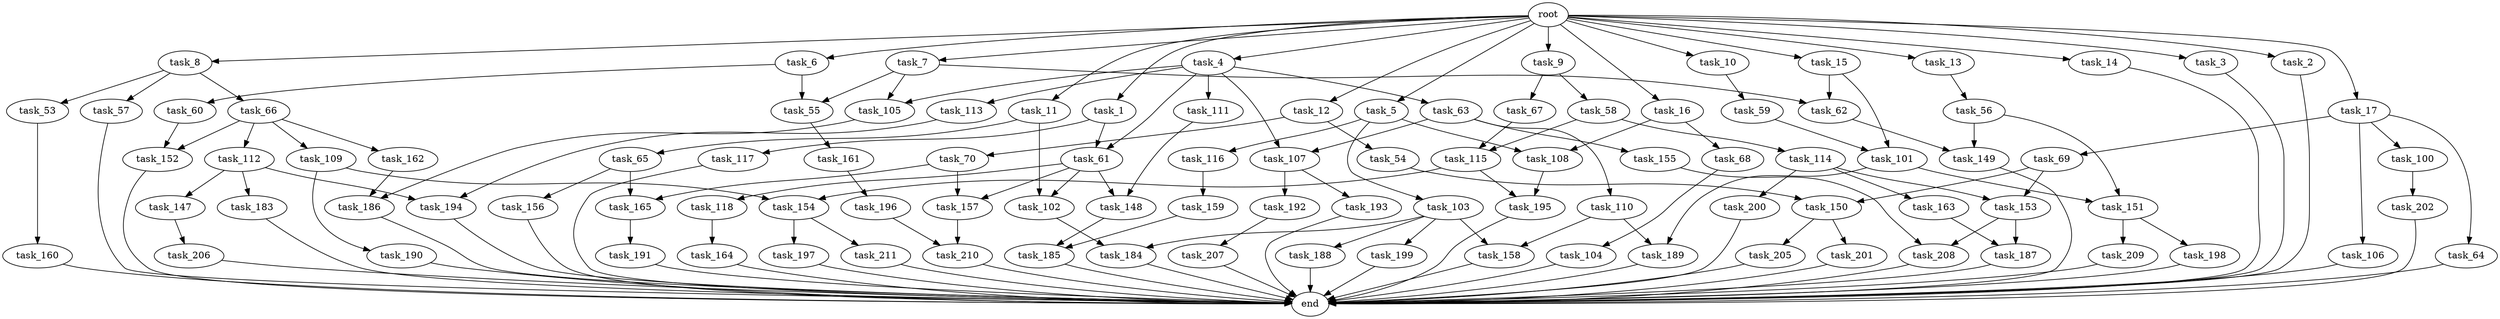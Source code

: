 digraph G {
  task_207 [size="858993459.200000"];
  task_149 [size="584115552.256000"];
  task_192 [size="695784701.952000"];
  task_16 [size="1.024000"];
  task_54 [size="549755813.888000"];
  task_57 [size="137438953.472000"];
  task_55 [size="936302870.528000"];
  task_115 [size="429496729.600000"];
  task_158 [size="764504178.688000"];
  task_12 [size="1.024000"];
  task_190 [size="695784701.952000"];
  task_150 [size="1554778161.152000"];
  task_114 [size="214748364.800000"];
  task_102 [size="352187318.272000"];
  task_11 [size="1.024000"];
  task_113 [size="77309411.328000"];
  task_68 [size="309237645.312000"];
  task_101 [size="1279900254.208000"];
  task_58 [size="77309411.328000"];
  task_117 [size="420906795.008000"];
  task_162 [size="858993459.200000"];
  task_151 [size="893353197.568000"];
  task_62 [size="1279900254.208000"];
  task_189 [size="1073741824.000000"];
  task_8 [size="1.024000"];
  task_1 [size="1.024000"];
  task_108 [size="730144440.320000"];
  task_156 [size="309237645.312000"];
  task_13 [size="1.024000"];
  task_6 [size="1.024000"];
  task_147 [size="309237645.312000"];
  task_200 [size="34359738.368000"];
  task_5 [size="1.024000"];
  task_63 [size="77309411.328000"];
  root [size="0.000000"];
  task_202 [size="34359738.368000"];
  task_104 [size="77309411.328000"];
  task_7 [size="1.024000"];
  task_148 [size="274877906.944000"];
  task_159 [size="77309411.328000"];
  task_64 [size="695784701.952000"];
  task_152 [size="996432412.672000"];
  task_106 [size="695784701.952000"];
  task_157 [size="214748364.800000"];
  task_198 [size="549755813.888000"];
  task_184 [size="764504178.688000"];
  task_155 [size="309237645.312000"];
  task_210 [size="627065225.216000"];
  task_195 [size="584115552.256000"];
  task_112 [size="858993459.200000"];
  task_209 [size="549755813.888000"];
  task_110 [size="309237645.312000"];
  task_66 [size="137438953.472000"];
  task_4 [size="1.024000"];
  task_103 [size="420906795.008000"];
  task_191 [size="214748364.800000"];
  task_53 [size="137438953.472000"];
  task_199 [size="549755813.888000"];
  task_65 [size="214748364.800000"];
  task_69 [size="695784701.952000"];
  task_208 [size="1116691496.960000"];
  task_59 [size="420906795.008000"];
  task_188 [size="549755813.888000"];
  task_61 [size="498216206.336000"];
  task_107 [size="386547056.640000"];
  task_154 [size="730144440.320000"];
  task_10 [size="1.024000"];
  task_196 [size="420906795.008000"];
  task_14 [size="1.024000"];
  task_163 [size="34359738.368000"];
  task_186 [size="730144440.320000"];
  task_187 [size="558345748.480000"];
  task_153 [size="730144440.320000"];
  task_118 [size="137438953.472000"];
  task_111 [size="77309411.328000"];
  task_15 [size="1.024000"];
  end [size="0.000000"];
  task_164 [size="420906795.008000"];
  task_211 [size="420906795.008000"];
  task_185 [size="446676598.784000"];
  task_70 [size="549755813.888000"];
  task_160 [size="695784701.952000"];
  task_193 [size="695784701.952000"];
  task_3 [size="1.024000"];
  task_183 [size="309237645.312000"];
  task_197 [size="420906795.008000"];
  task_105 [size="936302870.528000"];
  task_201 [size="214748364.800000"];
  task_194 [size="1005022347.264000"];
  task_109 [size="858993459.200000"];
  task_60 [size="77309411.328000"];
  task_9 [size="1.024000"];
  task_2 [size="1.024000"];
  task_67 [size="77309411.328000"];
  task_161 [size="549755813.888000"];
  task_100 [size="695784701.952000"];
  task_17 [size="1.024000"];
  task_165 [size="386547056.640000"];
  task_205 [size="214748364.800000"];
  task_116 [size="420906795.008000"];
  task_56 [size="549755813.888000"];
  task_206 [size="214748364.800000"];

  task_207 -> end [size="1.000000"];
  task_149 -> end [size="1.000000"];
  task_192 -> task_207 [size="838860800.000000"];
  task_16 -> task_108 [size="301989888.000000"];
  task_16 -> task_68 [size="301989888.000000"];
  task_54 -> task_150 [size="838860800.000000"];
  task_57 -> end [size="1.000000"];
  task_55 -> task_161 [size="536870912.000000"];
  task_115 -> task_154 [size="33554432.000000"];
  task_115 -> task_195 [size="33554432.000000"];
  task_158 -> end [size="1.000000"];
  task_12 -> task_70 [size="536870912.000000"];
  task_12 -> task_54 [size="536870912.000000"];
  task_190 -> end [size="1.000000"];
  task_150 -> task_205 [size="209715200.000000"];
  task_150 -> task_201 [size="209715200.000000"];
  task_114 -> task_163 [size="33554432.000000"];
  task_114 -> task_153 [size="33554432.000000"];
  task_114 -> task_200 [size="33554432.000000"];
  task_102 -> task_184 [size="209715200.000000"];
  task_11 -> task_102 [size="209715200.000000"];
  task_11 -> task_65 [size="209715200.000000"];
  task_113 -> task_194 [size="679477248.000000"];
  task_68 -> task_104 [size="75497472.000000"];
  task_101 -> task_189 [size="838860800.000000"];
  task_101 -> task_151 [size="838860800.000000"];
  task_58 -> task_114 [size="209715200.000000"];
  task_58 -> task_115 [size="209715200.000000"];
  task_117 -> end [size="1.000000"];
  task_162 -> task_186 [size="411041792.000000"];
  task_151 -> task_209 [size="536870912.000000"];
  task_151 -> task_198 [size="536870912.000000"];
  task_62 -> task_149 [size="536870912.000000"];
  task_189 -> end [size="1.000000"];
  task_8 -> task_66 [size="134217728.000000"];
  task_8 -> task_53 [size="134217728.000000"];
  task_8 -> task_57 [size="134217728.000000"];
  task_1 -> task_61 [size="411041792.000000"];
  task_1 -> task_117 [size="411041792.000000"];
  task_108 -> task_195 [size="536870912.000000"];
  task_156 -> end [size="1.000000"];
  task_13 -> task_56 [size="536870912.000000"];
  task_6 -> task_55 [size="75497472.000000"];
  task_6 -> task_60 [size="75497472.000000"];
  task_147 -> task_206 [size="209715200.000000"];
  task_200 -> end [size="1.000000"];
  task_5 -> task_108 [size="411041792.000000"];
  task_5 -> task_103 [size="411041792.000000"];
  task_5 -> task_116 [size="411041792.000000"];
  task_63 -> task_155 [size="301989888.000000"];
  task_63 -> task_110 [size="301989888.000000"];
  task_63 -> task_107 [size="301989888.000000"];
  root -> task_2 [size="1.000000"];
  root -> task_7 [size="1.000000"];
  root -> task_5 [size="1.000000"];
  root -> task_11 [size="1.000000"];
  root -> task_10 [size="1.000000"];
  root -> task_16 [size="1.000000"];
  root -> task_4 [size="1.000000"];
  root -> task_17 [size="1.000000"];
  root -> task_3 [size="1.000000"];
  root -> task_13 [size="1.000000"];
  root -> task_9 [size="1.000000"];
  root -> task_6 [size="1.000000"];
  root -> task_14 [size="1.000000"];
  root -> task_8 [size="1.000000"];
  root -> task_12 [size="1.000000"];
  root -> task_15 [size="1.000000"];
  root -> task_1 [size="1.000000"];
  task_202 -> end [size="1.000000"];
  task_104 -> end [size="1.000000"];
  task_7 -> task_55 [size="838860800.000000"];
  task_7 -> task_105 [size="838860800.000000"];
  task_7 -> task_62 [size="838860800.000000"];
  task_148 -> task_185 [size="301989888.000000"];
  task_159 -> task_185 [size="134217728.000000"];
  task_64 -> end [size="1.000000"];
  task_152 -> end [size="1.000000"];
  task_106 -> end [size="1.000000"];
  task_157 -> task_210 [size="75497472.000000"];
  task_198 -> end [size="1.000000"];
  task_184 -> end [size="1.000000"];
  task_155 -> task_208 [size="679477248.000000"];
  task_210 -> end [size="1.000000"];
  task_195 -> end [size="1.000000"];
  task_112 -> task_147 [size="301989888.000000"];
  task_112 -> task_194 [size="301989888.000000"];
  task_112 -> task_183 [size="301989888.000000"];
  task_209 -> end [size="1.000000"];
  task_110 -> task_189 [size="209715200.000000"];
  task_110 -> task_158 [size="209715200.000000"];
  task_66 -> task_162 [size="838860800.000000"];
  task_66 -> task_152 [size="838860800.000000"];
  task_66 -> task_112 [size="838860800.000000"];
  task_66 -> task_109 [size="838860800.000000"];
  task_4 -> task_111 [size="75497472.000000"];
  task_4 -> task_61 [size="75497472.000000"];
  task_4 -> task_105 [size="75497472.000000"];
  task_4 -> task_113 [size="75497472.000000"];
  task_4 -> task_63 [size="75497472.000000"];
  task_4 -> task_107 [size="75497472.000000"];
  task_103 -> task_188 [size="536870912.000000"];
  task_103 -> task_184 [size="536870912.000000"];
  task_103 -> task_158 [size="536870912.000000"];
  task_103 -> task_199 [size="536870912.000000"];
  task_191 -> end [size="1.000000"];
  task_53 -> task_160 [size="679477248.000000"];
  task_199 -> end [size="1.000000"];
  task_65 -> task_156 [size="301989888.000000"];
  task_65 -> task_165 [size="301989888.000000"];
  task_69 -> task_150 [size="679477248.000000"];
  task_69 -> task_153 [size="679477248.000000"];
  task_208 -> end [size="1.000000"];
  task_59 -> task_101 [size="838860800.000000"];
  task_188 -> end [size="1.000000"];
  task_61 -> task_102 [size="134217728.000000"];
  task_61 -> task_148 [size="134217728.000000"];
  task_61 -> task_118 [size="134217728.000000"];
  task_61 -> task_157 [size="134217728.000000"];
  task_107 -> task_193 [size="679477248.000000"];
  task_107 -> task_192 [size="679477248.000000"];
  task_154 -> task_197 [size="411041792.000000"];
  task_154 -> task_211 [size="411041792.000000"];
  task_10 -> task_59 [size="411041792.000000"];
  task_196 -> task_210 [size="536870912.000000"];
  task_14 -> end [size="1.000000"];
  task_163 -> task_187 [size="134217728.000000"];
  task_186 -> end [size="1.000000"];
  task_187 -> end [size="1.000000"];
  task_153 -> task_187 [size="411041792.000000"];
  task_153 -> task_208 [size="411041792.000000"];
  task_118 -> task_164 [size="411041792.000000"];
  task_111 -> task_148 [size="134217728.000000"];
  task_15 -> task_62 [size="411041792.000000"];
  task_15 -> task_101 [size="411041792.000000"];
  task_164 -> end [size="1.000000"];
  task_211 -> end [size="1.000000"];
  task_185 -> end [size="1.000000"];
  task_70 -> task_157 [size="75497472.000000"];
  task_70 -> task_165 [size="75497472.000000"];
  task_160 -> end [size="1.000000"];
  task_193 -> end [size="1.000000"];
  task_3 -> end [size="1.000000"];
  task_183 -> end [size="1.000000"];
  task_197 -> end [size="1.000000"];
  task_105 -> task_186 [size="301989888.000000"];
  task_201 -> end [size="1.000000"];
  task_194 -> end [size="1.000000"];
  task_109 -> task_154 [size="679477248.000000"];
  task_109 -> task_190 [size="679477248.000000"];
  task_60 -> task_152 [size="134217728.000000"];
  task_9 -> task_58 [size="75497472.000000"];
  task_9 -> task_67 [size="75497472.000000"];
  task_2 -> end [size="1.000000"];
  task_67 -> task_115 [size="209715200.000000"];
  task_161 -> task_196 [size="411041792.000000"];
  task_100 -> task_202 [size="33554432.000000"];
  task_17 -> task_64 [size="679477248.000000"];
  task_17 -> task_100 [size="679477248.000000"];
  task_17 -> task_106 [size="679477248.000000"];
  task_17 -> task_69 [size="679477248.000000"];
  task_165 -> task_191 [size="209715200.000000"];
  task_205 -> end [size="1.000000"];
  task_116 -> task_159 [size="75497472.000000"];
  task_56 -> task_149 [size="33554432.000000"];
  task_56 -> task_151 [size="33554432.000000"];
  task_206 -> end [size="1.000000"];
}
